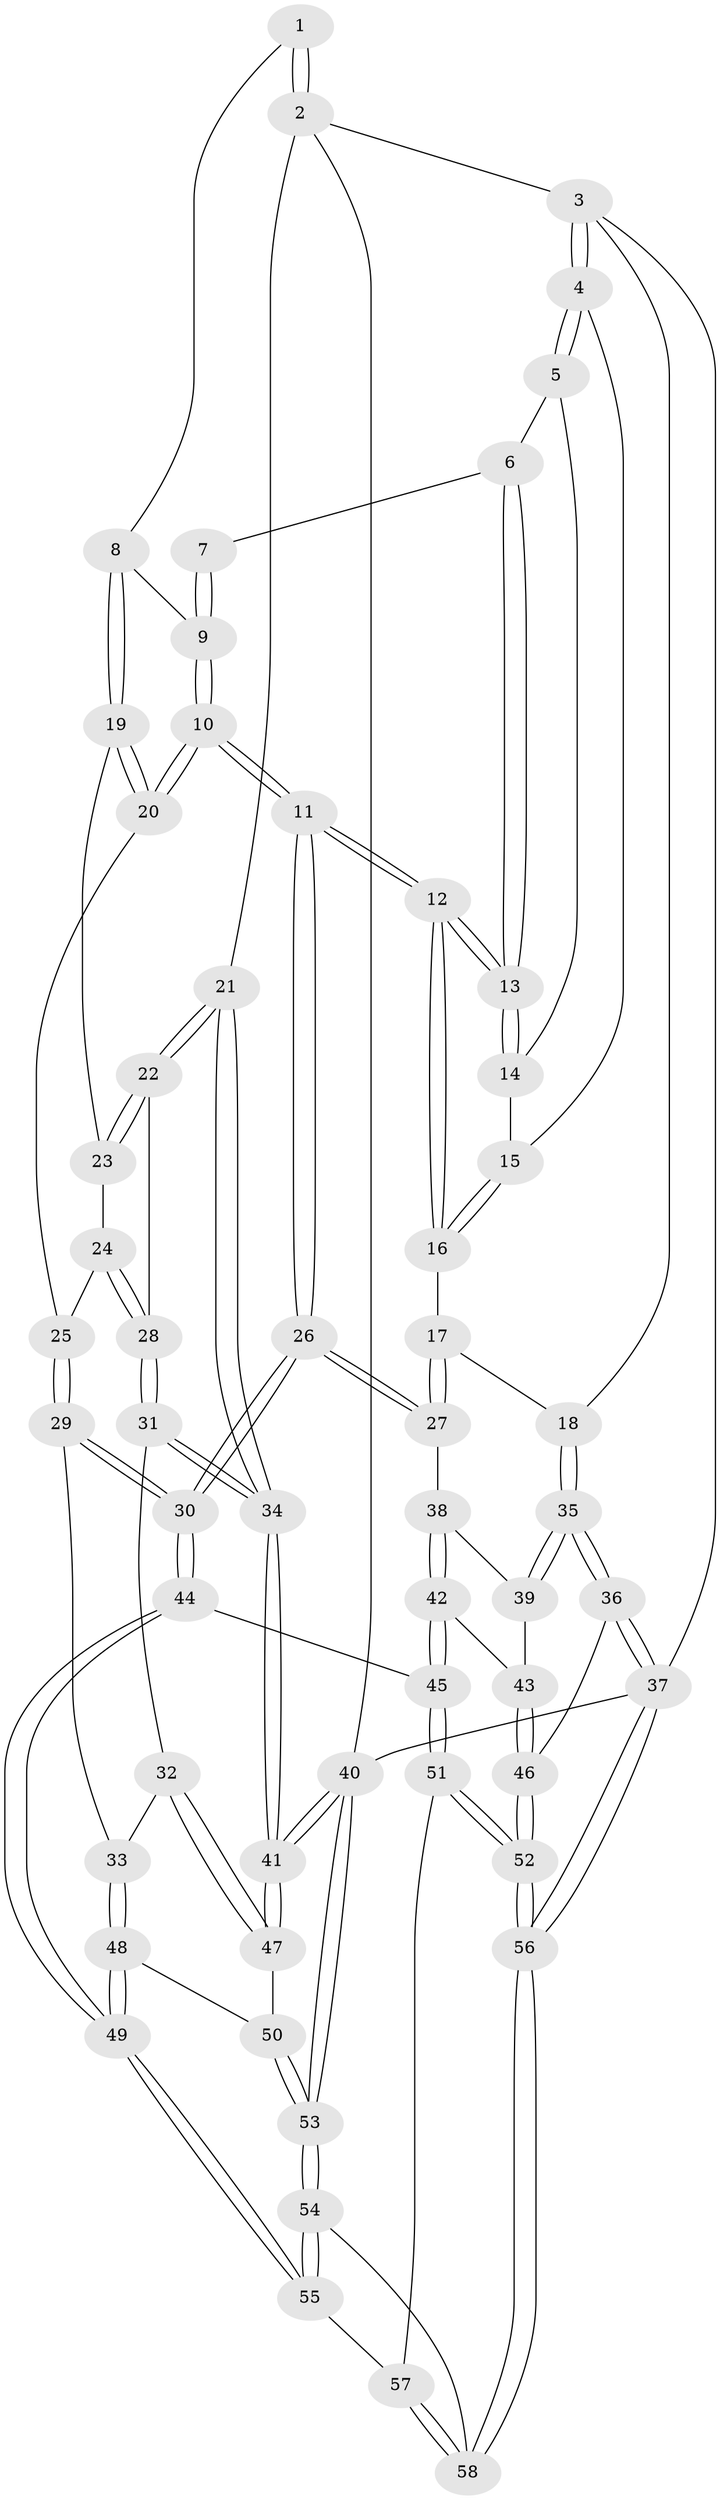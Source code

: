 // coarse degree distribution, {4: 0.4857142857142857, 7: 0.02857142857142857, 6: 0.11428571428571428, 5: 0.2857142857142857, 3: 0.08571428571428572}
// Generated by graph-tools (version 1.1) at 2025/42/03/06/25 10:42:28]
// undirected, 58 vertices, 142 edges
graph export_dot {
graph [start="1"]
  node [color=gray90,style=filled];
  1 [pos="+0.8726009934793273+0"];
  2 [pos="+1+0"];
  3 [pos="+0+0"];
  4 [pos="+0.07430457004091957+0"];
  5 [pos="+0.23614417420556102+0"];
  6 [pos="+0.31417095745089424+0"];
  7 [pos="+0.48764592948325314+0"];
  8 [pos="+0.7838908444398599+0.17136768669135458"];
  9 [pos="+0.5590029922236269+0.10377562482781376"];
  10 [pos="+0.5228830062258164+0.3292347275323765"];
  11 [pos="+0.48721192167520483+0.35282148980268685"];
  12 [pos="+0.4749057258496171+0.34272712639789954"];
  13 [pos="+0.45679025589171934+0.31341879605823564"];
  14 [pos="+0.3582898975677622+0.20193259225140978"];
  15 [pos="+0.2600063827007111+0.2316641795195459"];
  16 [pos="+0.26604447830858646+0.26964486875813265"];
  17 [pos="+0.21246350325392105+0.32413660621582924"];
  18 [pos="+0+0.1824888824826335"];
  19 [pos="+0.7923041805436004+0.201286596786498"];
  20 [pos="+0.6645202041416335+0.3353205141150809"];
  21 [pos="+1+0.22300805062167822"];
  22 [pos="+1+0.23669512060233824"];
  23 [pos="+0.8608903462570143+0.2337400244788111"];
  24 [pos="+0.8513641343938999+0.3712486004167668"];
  25 [pos="+0.6809489692187866+0.3542890996579022"];
  26 [pos="+0.4431882258120324+0.4711188671581131"];
  27 [pos="+0.24287564896977054+0.4708640653012687"];
  28 [pos="+0.8762276226893674+0.4189370862350646"];
  29 [pos="+0.7390245026942607+0.4691720215611324"];
  30 [pos="+0.5017774610518467+0.6372839694829356"];
  31 [pos="+0.8621343214056219+0.4969663846865074"];
  32 [pos="+0.8349909343117095+0.5247893542892509"];
  33 [pos="+0.8332408628608875+0.5258267915839637"];
  34 [pos="+1+0.47751058833401155"];
  35 [pos="+0+0.447290502923156"];
  36 [pos="+0+0.5008369051933182"];
  37 [pos="+0+1"];
  38 [pos="+0.22451902515523386+0.48188046402164086"];
  39 [pos="+0.14144000021459943+0.4883831593612212"];
  40 [pos="+1+1"];
  41 [pos="+1+0.7194930813904034"];
  42 [pos="+0.22903366054667212+0.6368913658954466"];
  43 [pos="+0.14137161409591675+0.6119479243448399"];
  44 [pos="+0.5095294268503997+0.7099440015095196"];
  45 [pos="+0.2631846577702431+0.7708880115775149"];
  46 [pos="+0.09453670554135508+0.684456956830806"];
  47 [pos="+1+0.6837187885539854"];
  48 [pos="+0.8132559542077481+0.5990524925395567"];
  49 [pos="+0.5659377824604266+0.7638344983143487"];
  50 [pos="+0.8641177821748933+0.6602467877621925"];
  51 [pos="+0.22192678843011826+0.8013554732208468"];
  52 [pos="+0.183263163967668+0.8182234483046421"];
  53 [pos="+0.8789638456826836+1"];
  54 [pos="+0.7214165642008694+1"];
  55 [pos="+0.6279237707833428+0.9071219862492729"];
  56 [pos="+0+1"];
  57 [pos="+0.3420125719971747+0.9456347334434794"];
  58 [pos="+0.2921681341174868+1"];
  1 -- 2;
  1 -- 2;
  1 -- 8;
  2 -- 3;
  2 -- 21;
  2 -- 40;
  3 -- 4;
  3 -- 4;
  3 -- 18;
  3 -- 37;
  4 -- 5;
  4 -- 5;
  4 -- 15;
  5 -- 6;
  5 -- 14;
  6 -- 7;
  6 -- 13;
  6 -- 13;
  7 -- 9;
  7 -- 9;
  8 -- 9;
  8 -- 19;
  8 -- 19;
  9 -- 10;
  9 -- 10;
  10 -- 11;
  10 -- 11;
  10 -- 20;
  10 -- 20;
  11 -- 12;
  11 -- 12;
  11 -- 26;
  11 -- 26;
  12 -- 13;
  12 -- 13;
  12 -- 16;
  12 -- 16;
  13 -- 14;
  13 -- 14;
  14 -- 15;
  15 -- 16;
  15 -- 16;
  16 -- 17;
  17 -- 18;
  17 -- 27;
  17 -- 27;
  18 -- 35;
  18 -- 35;
  19 -- 20;
  19 -- 20;
  19 -- 23;
  20 -- 25;
  21 -- 22;
  21 -- 22;
  21 -- 34;
  21 -- 34;
  22 -- 23;
  22 -- 23;
  22 -- 28;
  23 -- 24;
  24 -- 25;
  24 -- 28;
  24 -- 28;
  25 -- 29;
  25 -- 29;
  26 -- 27;
  26 -- 27;
  26 -- 30;
  26 -- 30;
  27 -- 38;
  28 -- 31;
  28 -- 31;
  29 -- 30;
  29 -- 30;
  29 -- 33;
  30 -- 44;
  30 -- 44;
  31 -- 32;
  31 -- 34;
  31 -- 34;
  32 -- 33;
  32 -- 47;
  32 -- 47;
  33 -- 48;
  33 -- 48;
  34 -- 41;
  34 -- 41;
  35 -- 36;
  35 -- 36;
  35 -- 39;
  35 -- 39;
  36 -- 37;
  36 -- 37;
  36 -- 46;
  37 -- 56;
  37 -- 56;
  37 -- 40;
  38 -- 39;
  38 -- 42;
  38 -- 42;
  39 -- 43;
  40 -- 41;
  40 -- 41;
  40 -- 53;
  40 -- 53;
  41 -- 47;
  41 -- 47;
  42 -- 43;
  42 -- 45;
  42 -- 45;
  43 -- 46;
  43 -- 46;
  44 -- 45;
  44 -- 49;
  44 -- 49;
  45 -- 51;
  45 -- 51;
  46 -- 52;
  46 -- 52;
  47 -- 50;
  48 -- 49;
  48 -- 49;
  48 -- 50;
  49 -- 55;
  49 -- 55;
  50 -- 53;
  50 -- 53;
  51 -- 52;
  51 -- 52;
  51 -- 57;
  52 -- 56;
  52 -- 56;
  53 -- 54;
  53 -- 54;
  54 -- 55;
  54 -- 55;
  54 -- 58;
  55 -- 57;
  56 -- 58;
  56 -- 58;
  57 -- 58;
  57 -- 58;
}
